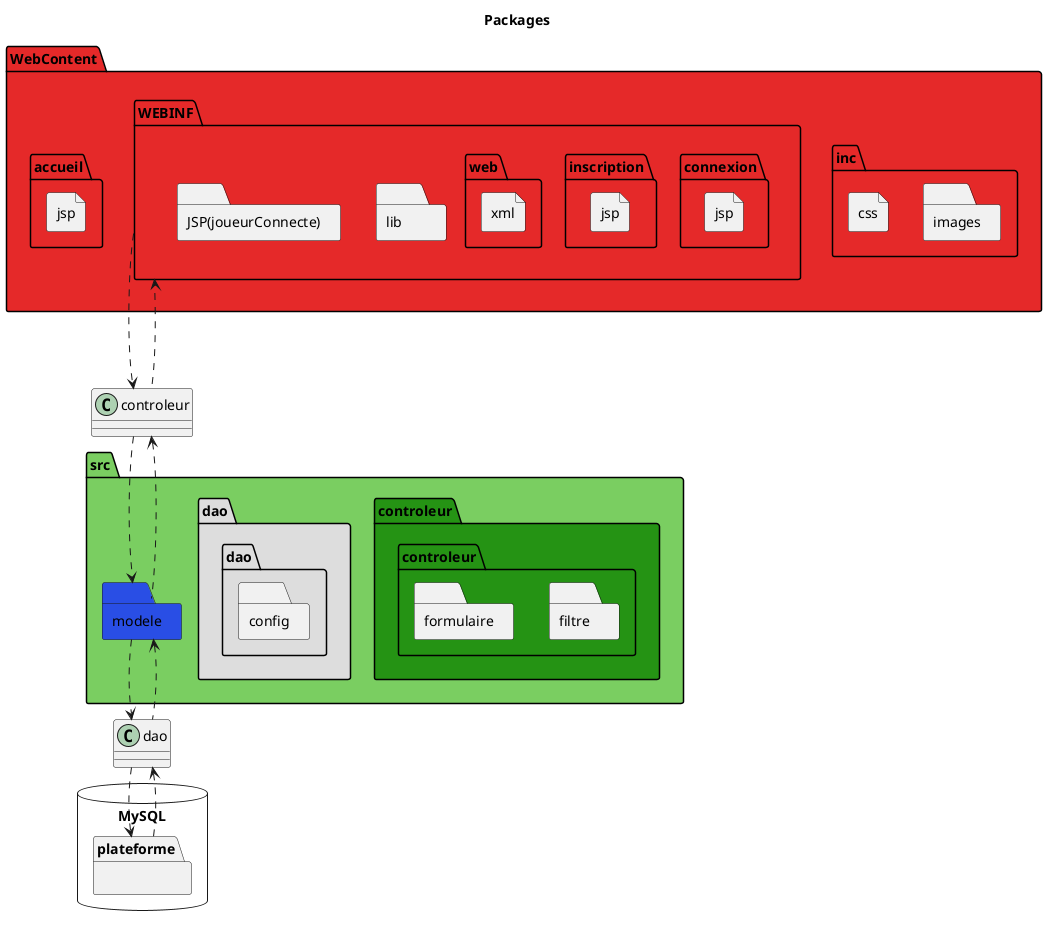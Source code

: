 @startuml
title Packages

package MySQL <<Database>> {
  package plateforme {
  }
}

package src <<Folder>> #7ace61{
  package controleur <<Folder>> #259314{
    package controleur.filtre <<Folder>> {
    }
    package controleur.formulaire <<Folder>> {
    }
  }
  package dao <<Folder>> #DDDDDD{
    package dao.config <<Folder>> {
    }  
  }  
  package modele <<Folder>> #294EE5{
  }
}

package WebContent <<Folder>> #E52929{
  package inc <<Folder>> {
    package images <<Folder>> {
    }
    package css <<File>> {
    }
  }
  package WEBINF <<Folder>> {
    package connexion.jsp <<File>> {
    }
    package inscription.jsp <<File>> {
    }
    package web.xml <<File>> {
    }
    package lib <<Folder>> {
    }
    package JSP(joueurConnecte) <<Folder>> {
    }
  } 
  package accueil.jsp <<File>> {
  }
}

WEBINF .-.> controleur
WEBINF <.-. controleur
controleur ..> modele
controleur <.. modele
modele ..> dao
modele <.. dao
dao ..> plateforme
dao <.. plateforme
@enduml
